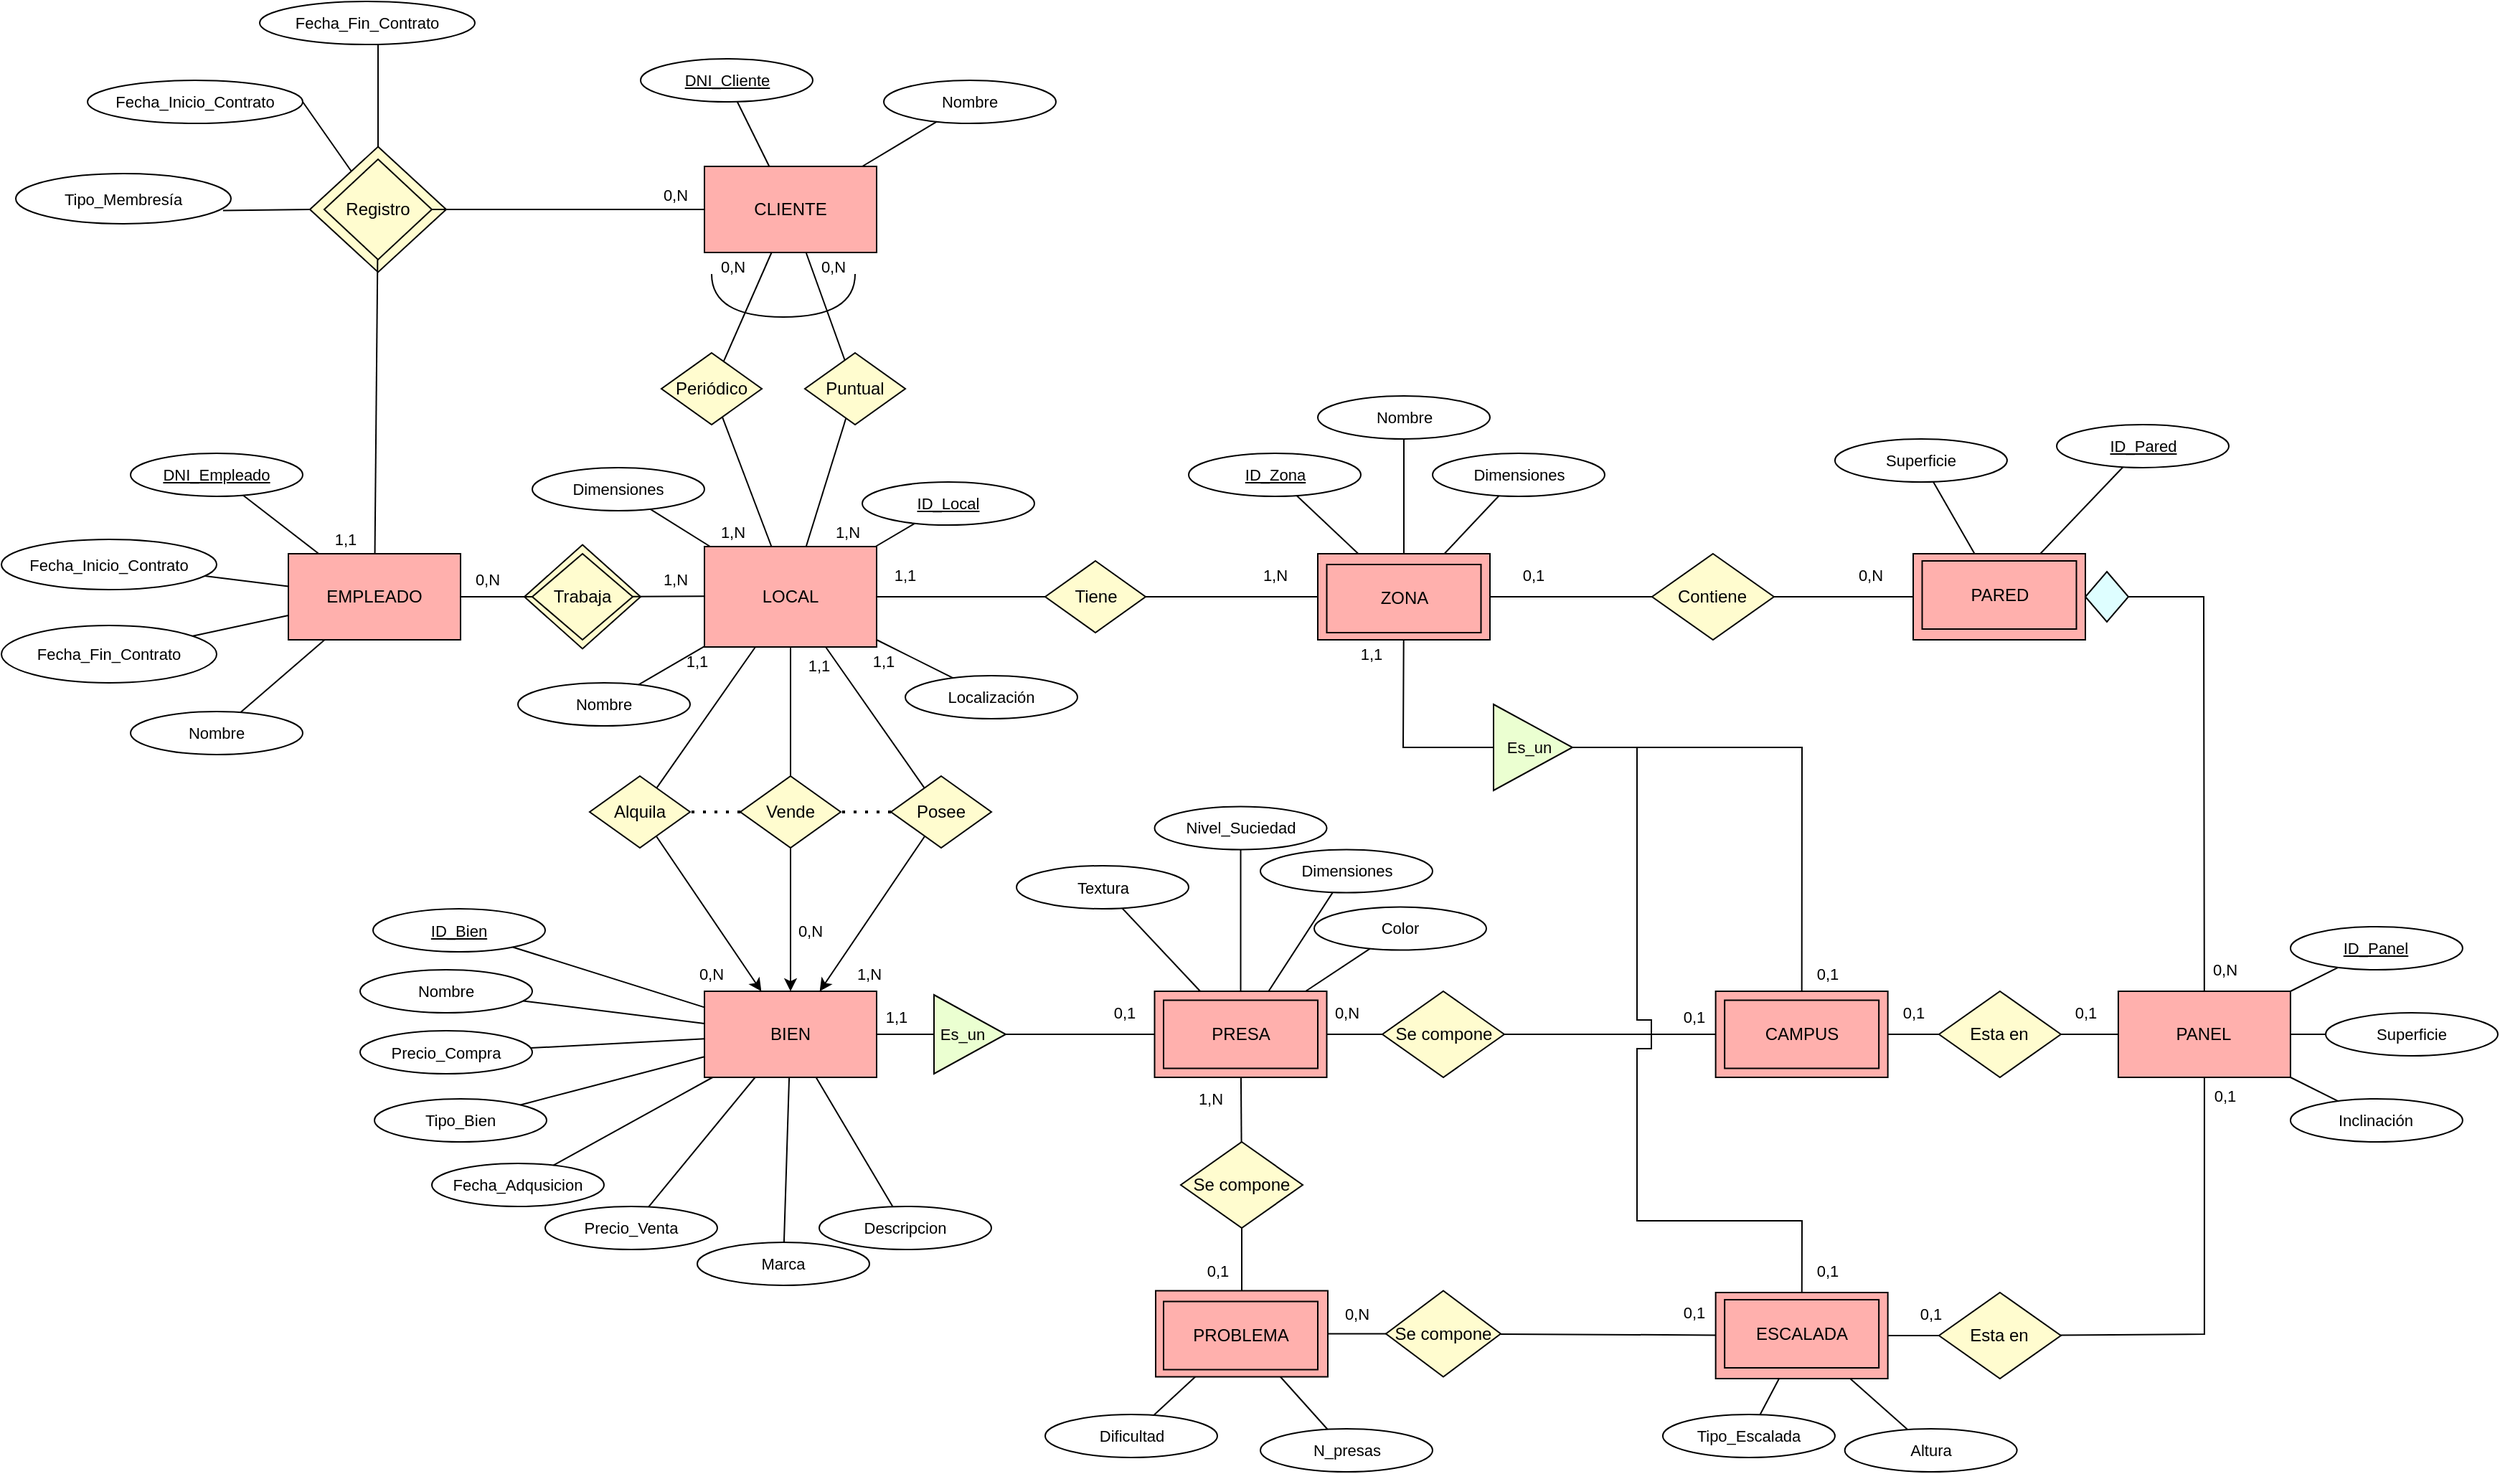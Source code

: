 <mxfile version="16.5.3" type="google"><diagram id="7tKPvXlI5P7lJhc0_e9g" name="Page-1"><mxGraphModel dx="1955" dy="896" grid="1" gridSize="10" guides="1" tooltips="1" connect="1" arrows="1" fold="1" page="1" pageScale="1" pageWidth="827" pageHeight="1169" math="0" shadow="0"><root><mxCell id="0"/><mxCell id="1" parent="0"/><mxCell id="C8K3R46gn1_Y30licmA6-3" value="" style="rhombus;whiteSpace=wrap;html=1;fillColor=#FFFCCF;" vertex="1" parent="1"><mxGeometry x="384.5" y="448.75" width="81" height="72.5" as="geometry"/></mxCell><mxCell id="C8K3R46gn1_Y30licmA6-2" value="" style="rhombus;whiteSpace=wrap;html=1;fillColor=#FFFCCF;" vertex="1" parent="1"><mxGeometry x="235" y="171.25" width="95" height="87.5" as="geometry"/></mxCell><mxCell id="uUoW0T-90zmNcLxkMqBo-198" value="" style="endArrow=none;html=1;rounded=0;fontSize=11;" parent="1" source="uUoW0T-90zmNcLxkMqBo-195" target="uUoW0T-90zmNcLxkMqBo-42" edge="1"><mxGeometry width="50" height="50" relative="1" as="geometry"><mxPoint x="-156.25" y="760.562" as="sourcePoint"/><mxPoint x="-22.603" y="715" as="targetPoint"/></mxGeometry></mxCell><mxCell id="uUoW0T-90zmNcLxkMqBo-1" value="LOCAL" style="rounded=0;whiteSpace=wrap;html=1;fillColor=#FFB0AD;" parent="1" vertex="1"><mxGeometry x="510" y="450" width="120" height="70" as="geometry"/></mxCell><mxCell id="uUoW0T-90zmNcLxkMqBo-2" value="EMPLEADO" style="rounded=0;whiteSpace=wrap;html=1;fillColor=#FFB0AD;" parent="1" vertex="1"><mxGeometry x="220" y="455" width="120" height="60" as="geometry"/></mxCell><mxCell id="uUoW0T-90zmNcLxkMqBo-4" value="" style="rounded=0;whiteSpace=wrap;html=1;fillColor=#FFB0AD;" parent="1" vertex="1"><mxGeometry x="937.5" y="455" width="120" height="60" as="geometry"/></mxCell><mxCell id="uUoW0T-90zmNcLxkMqBo-9" value="Tiene" style="rhombus;whiteSpace=wrap;html=1;fillColor=#FFFCCF;" parent="1" vertex="1"><mxGeometry x="747.5" y="460" width="70" height="50" as="geometry"/></mxCell><mxCell id="uUoW0T-90zmNcLxkMqBo-10" value="" style="endArrow=none;html=1;rounded=0;entryX=0;entryY=0.5;entryDx=0;entryDy=0;exitX=1;exitY=0.5;exitDx=0;exitDy=0;" parent="1" source="uUoW0T-90zmNcLxkMqBo-9" target="uUoW0T-90zmNcLxkMqBo-4" edge="1"><mxGeometry width="50" height="50" relative="1" as="geometry"><mxPoint x="660" y="610" as="sourcePoint"/><mxPoint x="710" y="560" as="targetPoint"/></mxGeometry></mxCell><mxCell id="uUoW0T-90zmNcLxkMqBo-11" value="" style="endArrow=none;html=1;rounded=0;entryX=0;entryY=0.5;entryDx=0;entryDy=0;exitX=1;exitY=0.5;exitDx=0;exitDy=0;" parent="1" source="uUoW0T-90zmNcLxkMqBo-1" target="uUoW0T-90zmNcLxkMqBo-9" edge="1"><mxGeometry width="50" height="50" relative="1" as="geometry"><mxPoint x="724" y="495" as="sourcePoint"/><mxPoint x="750" y="495" as="targetPoint"/></mxGeometry></mxCell><mxCell id="uUoW0T-90zmNcLxkMqBo-16" value="Trabaja" style="rhombus;whiteSpace=wrap;html=1;fillColor=#FFFCCF;" parent="1" vertex="1"><mxGeometry x="390" y="455" width="70" height="60" as="geometry"/></mxCell><mxCell id="uUoW0T-90zmNcLxkMqBo-17" value="" style="endArrow=none;html=1;rounded=0;exitX=1;exitY=0.5;exitDx=0;exitDy=0;" parent="1" source="uUoW0T-90zmNcLxkMqBo-2" target="uUoW0T-90zmNcLxkMqBo-16" edge="1"><mxGeometry width="50" height="50" relative="1" as="geometry"><mxPoint x="600" y="495" as="sourcePoint"/><mxPoint x="370" y="485" as="targetPoint"/></mxGeometry></mxCell><mxCell id="uUoW0T-90zmNcLxkMqBo-18" value="" style="endArrow=none;html=1;rounded=0;" parent="1" source="uUoW0T-90zmNcLxkMqBo-16" edge="1"><mxGeometry width="50" height="50" relative="1" as="geometry"><mxPoint x="480" y="484.66" as="sourcePoint"/><mxPoint x="510" y="484.66" as="targetPoint"/></mxGeometry></mxCell><mxCell id="uUoW0T-90zmNcLxkMqBo-26" value="CAMPUS" style="rounded=0;whiteSpace=wrap;html=1;fillColor=#FFB0AD;" parent="1" vertex="1"><mxGeometry x="1214.81" y="760" width="120.01" height="60" as="geometry"/></mxCell><mxCell id="uUoW0T-90zmNcLxkMqBo-27" value="" style="rounded=0;whiteSpace=wrap;html=1;fillColor=#FFB0AD;" parent="1" vertex="1"><mxGeometry x="1214.82" y="970" width="120" height="60" as="geometry"/></mxCell><mxCell id="uUoW0T-90zmNcLxkMqBo-31" value="" style="endArrow=none;html=1;rounded=0;exitX=1;exitY=0.5;exitDx=0;exitDy=0;" parent="1" source="uUoW0T-90zmNcLxkMqBo-4" target="qoqqxBc_OwxKTo_hFJYQ-144" edge="1"><mxGeometry width="50" height="50" relative="1" as="geometry"><mxPoint x="880" y="600" as="sourcePoint"/><mxPoint x="890" y="485" as="targetPoint"/></mxGeometry></mxCell><mxCell id="uUoW0T-90zmNcLxkMqBo-41" value="" style="rounded=0;whiteSpace=wrap;html=1;fillColor=#FFB0AD;" parent="1" vertex="1"><mxGeometry x="824.5" y="968.75" width="120" height="60" as="geometry"/></mxCell><mxCell id="uUoW0T-90zmNcLxkMqBo-42" value="" style="rounded=0;whiteSpace=wrap;html=1;fillColor=#FFB0AD;" parent="1" vertex="1"><mxGeometry x="823.75" y="760" width="120" height="60" as="geometry"/></mxCell><mxCell id="uUoW0T-90zmNcLxkMqBo-43" value="" style="rounded=0;whiteSpace=wrap;html=1;fillColor=#FFB0AD;" parent="1" vertex="1"><mxGeometry x="1352.5" y="455" width="120" height="60" as="geometry"/></mxCell><mxCell id="uUoW0T-90zmNcLxkMqBo-50" value="" style="endArrow=none;html=1;rounded=0;exitX=1;exitY=0.5;exitDx=0;exitDy=0;" parent="1" source="uUoW0T-90zmNcLxkMqBo-27" target="R4gswXEs0XO89GnO1peW-8" edge="1"><mxGeometry width="50" height="50" relative="1" as="geometry"><mxPoint x="1482.96" y="995" as="sourcePoint"/><mxPoint x="1555.46" y="790" as="targetPoint"/></mxGeometry></mxCell><mxCell id="uUoW0T-90zmNcLxkMqBo-54" value="Se compone" style="rhombus;whiteSpace=wrap;html=1;fillColor=#FFFCCF;" parent="1" vertex="1"><mxGeometry x="985" y="968.75" width="80" height="60" as="geometry"/></mxCell><mxCell id="uUoW0T-90zmNcLxkMqBo-56" value="" style="endArrow=none;html=1;rounded=0;" parent="1" source="uUoW0T-90zmNcLxkMqBo-41" target="uUoW0T-90zmNcLxkMqBo-54" edge="1"><mxGeometry width="50" height="50" relative="1" as="geometry"><mxPoint x="693.75" y="1383.75" as="sourcePoint"/><mxPoint x="743.75" y="1333.75" as="targetPoint"/></mxGeometry></mxCell><mxCell id="uUoW0T-90zmNcLxkMqBo-58" value="" style="rhombus;whiteSpace=wrap;html=1;fillColor=#DEFEFF;" parent="1" vertex="1"><mxGeometry x="1472.5" y="467.5" width="30" height="35" as="geometry"/></mxCell><mxCell id="uUoW0T-90zmNcLxkMqBo-59" value="" style="endArrow=none;html=1;rounded=0;" parent="1" source="uUoW0T-90zmNcLxkMqBo-58" target="uUoW0T-90zmNcLxkMqBo-60" edge="1"><mxGeometry width="50" height="50" relative="1" as="geometry"><mxPoint x="1170" y="465" as="sourcePoint"/><mxPoint x="1270" y="490" as="targetPoint"/><Array as="points"><mxPoint x="1555" y="485"/></Array></mxGeometry></mxCell><mxCell id="uUoW0T-90zmNcLxkMqBo-60" value="PANEL" style="rounded=0;whiteSpace=wrap;html=1;fillColor=#FFB0AD;" parent="1" vertex="1"><mxGeometry x="1495.46" y="760" width="120" height="60" as="geometry"/></mxCell><mxCell id="uUoW0T-90zmNcLxkMqBo-61" value="BIEN" style="rounded=0;whiteSpace=wrap;html=1;fillColor=#FFB0AD;" parent="1" vertex="1"><mxGeometry x="510" y="760" width="120" height="60" as="geometry"/></mxCell><mxCell id="uUoW0T-90zmNcLxkMqBo-63" value="Alquila" style="rhombus;whiteSpace=wrap;html=1;fillColor=#FFFCCF;" parent="1" vertex="1"><mxGeometry x="430" y="610" width="70" height="50" as="geometry"/></mxCell><mxCell id="uUoW0T-90zmNcLxkMqBo-64" value="Vende" style="rhombus;whiteSpace=wrap;html=1;fillColor=#FFFCCF;" parent="1" vertex="1"><mxGeometry x="535" y="610" width="70" height="50" as="geometry"/></mxCell><mxCell id="uUoW0T-90zmNcLxkMqBo-65" value="Posee" style="rhombus;whiteSpace=wrap;html=1;fillColor=#FFFCCF;" parent="1" vertex="1"><mxGeometry x="640" y="610" width="70" height="50" as="geometry"/></mxCell><mxCell id="uUoW0T-90zmNcLxkMqBo-69" value="" style="endArrow=none;dashed=1;html=1;dashPattern=1 3;strokeWidth=2;rounded=0;" parent="1" source="uUoW0T-90zmNcLxkMqBo-64" target="uUoW0T-90zmNcLxkMqBo-63" edge="1"><mxGeometry width="50" height="50" relative="1" as="geometry"><mxPoint x="400" y="730" as="sourcePoint"/><mxPoint x="450" y="680" as="targetPoint"/></mxGeometry></mxCell><mxCell id="uUoW0T-90zmNcLxkMqBo-70" value="" style="endArrow=none;dashed=1;html=1;dashPattern=1 3;strokeWidth=2;rounded=0;" parent="1" source="uUoW0T-90zmNcLxkMqBo-65" target="uUoW0T-90zmNcLxkMqBo-64" edge="1"><mxGeometry width="50" height="50" relative="1" as="geometry"><mxPoint x="545" y="645" as="sourcePoint"/><mxPoint x="530" y="645" as="targetPoint"/></mxGeometry></mxCell><mxCell id="uUoW0T-90zmNcLxkMqBo-71" value="" style="endArrow=none;html=1;rounded=0;" parent="1" source="uUoW0T-90zmNcLxkMqBo-63" target="uUoW0T-90zmNcLxkMqBo-1" edge="1"><mxGeometry width="50" height="50" relative="1" as="geometry"><mxPoint x="320" y="700" as="sourcePoint"/><mxPoint x="370" y="650" as="targetPoint"/></mxGeometry></mxCell><mxCell id="uUoW0T-90zmNcLxkMqBo-72" value="" style="endArrow=none;html=1;rounded=0;" parent="1" source="uUoW0T-90zmNcLxkMqBo-64" target="uUoW0T-90zmNcLxkMqBo-1" edge="1"><mxGeometry width="50" height="50" relative="1" as="geometry"><mxPoint x="487.805" y="609.146" as="sourcePoint"/><mxPoint x="551.731" y="530" as="targetPoint"/></mxGeometry></mxCell><mxCell id="uUoW0T-90zmNcLxkMqBo-78" value="" style="endArrow=classic;html=1;rounded=0;" parent="1" source="uUoW0T-90zmNcLxkMqBo-63" target="uUoW0T-90zmNcLxkMqBo-61" edge="1"><mxGeometry width="50" height="50" relative="1" as="geometry"><mxPoint x="390" y="770" as="sourcePoint"/><mxPoint x="440" y="720" as="targetPoint"/></mxGeometry></mxCell><mxCell id="uUoW0T-90zmNcLxkMqBo-80" value="" style="endArrow=classic;html=1;rounded=0;" parent="1" source="uUoW0T-90zmNcLxkMqBo-64" target="uUoW0T-90zmNcLxkMqBo-61" edge="1"><mxGeometry width="50" height="50" relative="1" as="geometry"><mxPoint x="490" y="659.286" as="sourcePoint"/><mxPoint x="548.5" y="715" as="targetPoint"/></mxGeometry></mxCell><mxCell id="uUoW0T-90zmNcLxkMqBo-81" value="" style="endArrow=classic;html=1;rounded=0;" parent="1" source="uUoW0T-90zmNcLxkMqBo-65" target="uUoW0T-90zmNcLxkMqBo-61" edge="1"><mxGeometry width="50" height="50" relative="1" as="geometry"><mxPoint x="580" y="670" as="sourcePoint"/><mxPoint x="580" y="715" as="targetPoint"/></mxGeometry></mxCell><mxCell id="uUoW0T-90zmNcLxkMqBo-83" value="" style="endArrow=none;html=1;rounded=0;" parent="1" source="uUoW0T-90zmNcLxkMqBo-65" target="uUoW0T-90zmNcLxkMqBo-1" edge="1"><mxGeometry width="50" height="50" relative="1" as="geometry"><mxPoint x="487.805" y="609.146" as="sourcePoint"/><mxPoint x="551.731" y="530" as="targetPoint"/></mxGeometry></mxCell><mxCell id="uUoW0T-90zmNcLxkMqBo-84" value="" style="triangle;whiteSpace=wrap;html=1;fillColor=#EBFFD1;" parent="1" vertex="1"><mxGeometry x="670" y="762.5" width="50" height="55" as="geometry"/></mxCell><mxCell id="uUoW0T-90zmNcLxkMqBo-86" value="" style="endArrow=none;html=1;rounded=0;" parent="1" source="uUoW0T-90zmNcLxkMqBo-84" target="uUoW0T-90zmNcLxkMqBo-61" edge="1"><mxGeometry width="50" height="50" relative="1" as="geometry"><mxPoint x="760" y="850" as="sourcePoint"/><mxPoint x="720" y="920" as="targetPoint"/></mxGeometry></mxCell><mxCell id="uUoW0T-90zmNcLxkMqBo-93" value="CLIENTE" style="rounded=0;whiteSpace=wrap;html=1;fillColor=#FFB0AD;" parent="1" vertex="1"><mxGeometry x="510" y="185" width="120" height="60" as="geometry"/></mxCell><mxCell id="uUoW0T-90zmNcLxkMqBo-97" value="&lt;font style=&quot;font-size: 11px&quot;&gt;Es_un&lt;/font&gt;" style="text;html=1;strokeColor=none;fillColor=none;align=center;verticalAlign=middle;whiteSpace=wrap;rounded=0;fontSize=8;" parent="1" vertex="1"><mxGeometry x="660" y="775" width="60" height="30" as="geometry"/></mxCell><mxCell id="uUoW0T-90zmNcLxkMqBo-102" value="Registro" style="rhombus;whiteSpace=wrap;html=1;fillColor=#FFFCCF;" parent="1" vertex="1"><mxGeometry x="245" y="180" width="75" height="70" as="geometry"/></mxCell><mxCell id="uUoW0T-90zmNcLxkMqBo-103" value="" style="endArrow=none;html=1;rounded=0;fontSize=11;" parent="1" source="uUoW0T-90zmNcLxkMqBo-2" target="uUoW0T-90zmNcLxkMqBo-102" edge="1"><mxGeometry width="50" height="50" relative="1" as="geometry"><mxPoint x="360" y="425" as="sourcePoint"/><mxPoint x="410" y="375" as="targetPoint"/></mxGeometry></mxCell><mxCell id="uUoW0T-90zmNcLxkMqBo-104" value="" style="endArrow=none;html=1;rounded=0;fontSize=11;" parent="1" source="uUoW0T-90zmNcLxkMqBo-102" target="uUoW0T-90zmNcLxkMqBo-93" edge="1"><mxGeometry width="50" height="50" relative="1" as="geometry"><mxPoint x="330" y="365" as="sourcePoint"/><mxPoint x="330" y="250" as="targetPoint"/></mxGeometry></mxCell><mxCell id="uUoW0T-90zmNcLxkMqBo-108" value="Periódico" style="rhombus;whiteSpace=wrap;html=1;fillColor=#FFFCCF;" parent="1" vertex="1"><mxGeometry x="480" y="315" width="70" height="50" as="geometry"/></mxCell><mxCell id="uUoW0T-90zmNcLxkMqBo-109" value="Puntual" style="rhombus;whiteSpace=wrap;html=1;fillColor=#FFFCCF;" parent="1" vertex="1"><mxGeometry x="580" y="315" width="70" height="50" as="geometry"/></mxCell><mxCell id="uUoW0T-90zmNcLxkMqBo-110" value="" style="endArrow=none;html=1;rounded=0;fontSize=11;" parent="1" source="uUoW0T-90zmNcLxkMqBo-108" target="uUoW0T-90zmNcLxkMqBo-93" edge="1"><mxGeometry width="50" height="50" relative="1" as="geometry"><mxPoint x="370" y="355" as="sourcePoint"/><mxPoint x="420" y="305" as="targetPoint"/></mxGeometry></mxCell><mxCell id="uUoW0T-90zmNcLxkMqBo-111" value="" style="endArrow=none;html=1;rounded=0;fontSize=11;" parent="1" source="uUoW0T-90zmNcLxkMqBo-109" target="uUoW0T-90zmNcLxkMqBo-93" edge="1"><mxGeometry width="50" height="50" relative="1" as="geometry"><mxPoint x="534.53" y="311.807" as="sourcePoint"/><mxPoint x="564.286" y="255" as="targetPoint"/></mxGeometry></mxCell><mxCell id="uUoW0T-90zmNcLxkMqBo-112" value="" style="shape=requiredInterface;html=1;verticalLabelPosition=bottom;sketch=0;rotation=90;" parent="1" vertex="1"><mxGeometry x="550" y="225" width="30" height="100" as="geometry"/></mxCell><mxCell id="uUoW0T-90zmNcLxkMqBo-113" value="" style="endArrow=none;html=1;rounded=0;fontSize=11;" parent="1" source="uUoW0T-90zmNcLxkMqBo-1" target="uUoW0T-90zmNcLxkMqBo-108" edge="1"><mxGeometry width="50" height="50" relative="1" as="geometry"><mxPoint x="720" y="345" as="sourcePoint"/><mxPoint x="770" y="295" as="targetPoint"/></mxGeometry></mxCell><mxCell id="uUoW0T-90zmNcLxkMqBo-114" value="" style="endArrow=none;html=1;rounded=0;fontSize=11;" parent="1" source="uUoW0T-90zmNcLxkMqBo-1" target="uUoW0T-90zmNcLxkMqBo-109" edge="1"><mxGeometry width="50" height="50" relative="1" as="geometry"><mxPoint x="566.724" y="460" as="sourcePoint"/><mxPoint x="532.461" y="369.671" as="targetPoint"/></mxGeometry></mxCell><mxCell id="uUoW0T-90zmNcLxkMqBo-117" value="1,1" style="text;html=1;strokeColor=none;fillColor=none;align=center;verticalAlign=middle;whiteSpace=wrap;rounded=0;fontSize=11;" parent="1" vertex="1"><mxGeometry x="620" y="455" width="60" height="30" as="geometry"/></mxCell><mxCell id="uUoW0T-90zmNcLxkMqBo-118" value="1,N" style="text;html=1;strokeColor=none;fillColor=none;align=center;verticalAlign=middle;whiteSpace=wrap;rounded=0;fontSize=11;" parent="1" vertex="1"><mxGeometry x="877.5" y="455" width="60" height="30" as="geometry"/></mxCell><mxCell id="uUoW0T-90zmNcLxkMqBo-119" value="1,N" style="text;html=1;strokeColor=none;fillColor=none;align=center;verticalAlign=middle;whiteSpace=wrap;rounded=0;fontSize=11;" parent="1" vertex="1"><mxGeometry x="460" y="457.5" width="60" height="30" as="geometry"/></mxCell><mxCell id="uUoW0T-90zmNcLxkMqBo-120" value="0,N" style="text;html=1;strokeColor=none;fillColor=none;align=center;verticalAlign=middle;whiteSpace=wrap;rounded=0;fontSize=11;" parent="1" vertex="1"><mxGeometry x="329" y="457.5" width="60" height="30" as="geometry"/></mxCell><mxCell id="uUoW0T-90zmNcLxkMqBo-121" value="1,1" style="text;html=1;strokeColor=none;fillColor=none;align=center;verticalAlign=middle;whiteSpace=wrap;rounded=0;fontSize=11;" parent="1" vertex="1"><mxGeometry x="230" y="430" width="60" height="30" as="geometry"/></mxCell><mxCell id="uUoW0T-90zmNcLxkMqBo-122" value="0,N" style="text;html=1;strokeColor=none;fillColor=none;align=center;verticalAlign=middle;whiteSpace=wrap;rounded=0;fontSize=11;" parent="1" vertex="1"><mxGeometry x="460" y="190" width="60" height="30" as="geometry"/></mxCell><mxCell id="uUoW0T-90zmNcLxkMqBo-123" value="1,N" style="text;html=1;strokeColor=none;fillColor=none;align=center;verticalAlign=middle;whiteSpace=wrap;rounded=0;fontSize=11;" parent="1" vertex="1"><mxGeometry x="500" y="425" width="60" height="30" as="geometry"/></mxCell><mxCell id="uUoW0T-90zmNcLxkMqBo-124" value="1,N" style="text;html=1;strokeColor=none;fillColor=none;align=center;verticalAlign=middle;whiteSpace=wrap;rounded=0;fontSize=11;" parent="1" vertex="1"><mxGeometry x="580" y="425" width="60" height="30" as="geometry"/></mxCell><mxCell id="uUoW0T-90zmNcLxkMqBo-125" value="0,N" style="text;html=1;strokeColor=none;fillColor=none;align=center;verticalAlign=middle;whiteSpace=wrap;rounded=0;fontSize=11;" parent="1" vertex="1"><mxGeometry x="500" y="240" width="60" height="30" as="geometry"/></mxCell><mxCell id="uUoW0T-90zmNcLxkMqBo-126" value="0,N" style="text;html=1;strokeColor=none;fillColor=none;align=center;verticalAlign=middle;whiteSpace=wrap;rounded=0;fontSize=11;" parent="1" vertex="1"><mxGeometry x="570" y="240" width="60" height="30" as="geometry"/></mxCell><mxCell id="uUoW0T-90zmNcLxkMqBo-127" value="0,N" style="text;html=1;strokeColor=none;fillColor=none;align=center;verticalAlign=middle;whiteSpace=wrap;rounded=0;fontSize=11;" parent="1" vertex="1"><mxGeometry x="485" y="732.5" width="60" height="30" as="geometry"/></mxCell><mxCell id="uUoW0T-90zmNcLxkMqBo-128" value="0,N" style="text;html=1;strokeColor=none;fillColor=none;align=center;verticalAlign=middle;whiteSpace=wrap;rounded=0;fontSize=11;" parent="1" vertex="1"><mxGeometry x="554" y="702.5" width="60" height="30" as="geometry"/></mxCell><mxCell id="uUoW0T-90zmNcLxkMqBo-129" value="1,N" style="text;html=1;strokeColor=none;fillColor=none;align=center;verticalAlign=middle;whiteSpace=wrap;rounded=0;fontSize=11;" parent="1" vertex="1"><mxGeometry x="595" y="732.5" width="60" height="30" as="geometry"/></mxCell><mxCell id="uUoW0T-90zmNcLxkMqBo-133" value="1,1" style="text;html=1;strokeColor=none;fillColor=none;align=center;verticalAlign=middle;whiteSpace=wrap;rounded=0;fontSize=11;" parent="1" vertex="1"><mxGeometry x="605" y="515" width="60" height="30" as="geometry"/></mxCell><mxCell id="uUoW0T-90zmNcLxkMqBo-134" value="1,1" style="text;html=1;strokeColor=none;fillColor=none;align=center;verticalAlign=middle;whiteSpace=wrap;rounded=0;fontSize=11;" parent="1" vertex="1"><mxGeometry x="560" y="517.5" width="60" height="30" as="geometry"/></mxCell><mxCell id="uUoW0T-90zmNcLxkMqBo-135" value="1,1" style="text;html=1;strokeColor=none;fillColor=none;align=center;verticalAlign=middle;whiteSpace=wrap;rounded=0;fontSize=11;" parent="1" vertex="1"><mxGeometry x="475" y="515" width="60" height="30" as="geometry"/></mxCell><mxCell id="uUoW0T-90zmNcLxkMqBo-138" value="0,N" style="text;html=1;strokeColor=none;fillColor=none;align=center;verticalAlign=middle;whiteSpace=wrap;rounded=0;fontSize=11;" parent="1" vertex="1"><mxGeometry x="927.5" y="760" width="60" height="30" as="geometry"/></mxCell><mxCell id="uUoW0T-90zmNcLxkMqBo-140" value="1,1" style="text;html=1;strokeColor=none;fillColor=none;align=center;verticalAlign=middle;whiteSpace=wrap;rounded=0;fontSize=11;" parent="1" vertex="1"><mxGeometry x="614" y="762.5" width="60" height="30" as="geometry"/></mxCell><mxCell id="uUoW0T-90zmNcLxkMqBo-143" value="0,1" style="text;html=1;strokeColor=none;fillColor=none;align=center;verticalAlign=middle;whiteSpace=wrap;rounded=0;fontSize=11;" parent="1" vertex="1"><mxGeometry x="1170.46" y="968.75" width="60" height="30" as="geometry"/></mxCell><mxCell id="uUoW0T-90zmNcLxkMqBo-144" value="0,1" style="text;html=1;strokeColor=none;fillColor=none;align=center;verticalAlign=middle;whiteSpace=wrap;rounded=0;fontSize=11;" parent="1" vertex="1"><mxGeometry x="1170.46" y="762.5" width="60" height="30" as="geometry"/></mxCell><mxCell id="uUoW0T-90zmNcLxkMqBo-147" value="0,1" style="text;html=1;strokeColor=none;fillColor=none;align=center;verticalAlign=middle;whiteSpace=wrap;rounded=0;fontSize=11;" parent="1" vertex="1"><mxGeometry x="1382.96" y="790" width="60" height="30" as="geometry"/></mxCell><mxCell id="uUoW0T-90zmNcLxkMqBo-151" value="&lt;u&gt;DNI_Cliente&lt;/u&gt;" style="ellipse;whiteSpace=wrap;html=1;fontSize=11;" parent="1" vertex="1"><mxGeometry x="465.5" y="110" width="120" height="30" as="geometry"/></mxCell><mxCell id="uUoW0T-90zmNcLxkMqBo-152" value="Nombre" style="ellipse;whiteSpace=wrap;html=1;fontSize=11;" parent="1" vertex="1"><mxGeometry x="635" y="125" width="120" height="30" as="geometry"/></mxCell><mxCell id="uUoW0T-90zmNcLxkMqBo-153" value="Fecha_Inicio_Contrato" style="ellipse;whiteSpace=wrap;html=1;fontSize=11;" parent="1" vertex="1"><mxGeometry x="80" y="125" width="150" height="30" as="geometry"/></mxCell><mxCell id="uUoW0T-90zmNcLxkMqBo-154" value="Fecha_Fin_Contrato" style="ellipse;whiteSpace=wrap;html=1;fontSize=11;" parent="1" vertex="1"><mxGeometry x="200" y="70" width="150" height="30" as="geometry"/></mxCell><mxCell id="uUoW0T-90zmNcLxkMqBo-156" value="Tipo_Membresía" style="ellipse;whiteSpace=wrap;html=1;fontSize=11;" parent="1" vertex="1"><mxGeometry x="30" y="190" width="150" height="35" as="geometry"/></mxCell><mxCell id="uUoW0T-90zmNcLxkMqBo-162" value="" style="endArrow=none;html=1;rounded=0;fontSize=11;" parent="1" source="uUoW0T-90zmNcLxkMqBo-93" target="uUoW0T-90zmNcLxkMqBo-151" edge="1"><mxGeometry width="50" height="50" relative="1" as="geometry"><mxPoint x="640" y="205" as="sourcePoint"/><mxPoint x="690" y="155" as="targetPoint"/></mxGeometry></mxCell><mxCell id="uUoW0T-90zmNcLxkMqBo-164" value="" style="endArrow=none;html=1;rounded=0;fontSize=11;" parent="1" source="uUoW0T-90zmNcLxkMqBo-93" target="uUoW0T-90zmNcLxkMqBo-152" edge="1"><mxGeometry width="50" height="50" relative="1" as="geometry"><mxPoint x="210" y="420.562" as="sourcePoint"/><mxPoint x="343.647" y="375" as="targetPoint"/></mxGeometry></mxCell><mxCell id="uUoW0T-90zmNcLxkMqBo-169" value="&lt;u&gt;DNI_Empleado&lt;/u&gt;" style="ellipse;whiteSpace=wrap;html=1;fontSize=11;" parent="1" vertex="1"><mxGeometry x="110" y="385" width="120" height="30" as="geometry"/></mxCell><mxCell id="uUoW0T-90zmNcLxkMqBo-170" value="" style="endArrow=none;html=1;rounded=0;fontSize=11;" parent="1" source="uUoW0T-90zmNcLxkMqBo-169" target="uUoW0T-90zmNcLxkMqBo-2" edge="1"><mxGeometry width="50" height="50" relative="1" as="geometry"><mxPoint x="290" y="715" as="sourcePoint"/><mxPoint x="340" y="665" as="targetPoint"/></mxGeometry></mxCell><mxCell id="uUoW0T-90zmNcLxkMqBo-172" value="Fecha_Inicio_Contrato" style="ellipse;whiteSpace=wrap;html=1;fontSize=11;" parent="1" vertex="1"><mxGeometry x="20" y="445" width="150" height="35" as="geometry"/></mxCell><mxCell id="uUoW0T-90zmNcLxkMqBo-173" value="Fecha_Fin_Contrato" style="ellipse;whiteSpace=wrap;html=1;fontSize=11;" parent="1" vertex="1"><mxGeometry x="20" y="505" width="150" height="40" as="geometry"/></mxCell><mxCell id="uUoW0T-90zmNcLxkMqBo-176" value="" style="endArrow=none;html=1;rounded=0;fontSize=11;" parent="1" source="uUoW0T-90zmNcLxkMqBo-172" target="uUoW0T-90zmNcLxkMqBo-2" edge="1"><mxGeometry width="50" height="50" relative="1" as="geometry"><mxPoint x="330" y="615" as="sourcePoint"/><mxPoint x="380" y="565" as="targetPoint"/></mxGeometry></mxCell><mxCell id="uUoW0T-90zmNcLxkMqBo-179" value="" style="endArrow=none;html=1;rounded=0;fontSize=11;" parent="1" source="uUoW0T-90zmNcLxkMqBo-173" target="uUoW0T-90zmNcLxkMqBo-2" edge="1"><mxGeometry width="50" height="50" relative="1" as="geometry"><mxPoint x="80" y="425" as="sourcePoint"/><mxPoint x="130" y="375" as="targetPoint"/></mxGeometry></mxCell><mxCell id="uUoW0T-90zmNcLxkMqBo-181" value="Dimensiones" style="ellipse;whiteSpace=wrap;html=1;fontSize=11;" parent="1" vertex="1"><mxGeometry x="1017.5" y="385" width="120" height="30" as="geometry"/></mxCell><mxCell id="uUoW0T-90zmNcLxkMqBo-182" value="" style="endArrow=none;html=1;rounded=0;fontSize=11;" parent="1" source="uUoW0T-90zmNcLxkMqBo-4" target="uUoW0T-90zmNcLxkMqBo-181" edge="1"><mxGeometry width="50" height="50" relative="1" as="geometry"><mxPoint x="950" y="320.562" as="sourcePoint"/><mxPoint x="1083.647" y="275" as="targetPoint"/></mxGeometry></mxCell><mxCell id="uUoW0T-90zmNcLxkMqBo-183" value="&lt;u&gt;ID_Zona&lt;/u&gt;" style="ellipse;whiteSpace=wrap;html=1;fontSize=11;" parent="1" vertex="1"><mxGeometry x="847.5" y="385" width="120" height="30" as="geometry"/></mxCell><mxCell id="uUoW0T-90zmNcLxkMqBo-184" value="" style="endArrow=none;html=1;rounded=0;fontSize=11;" parent="1" source="uUoW0T-90zmNcLxkMqBo-183" target="uUoW0T-90zmNcLxkMqBo-4" edge="1"><mxGeometry width="50" height="50" relative="1" as="geometry"><mxPoint x="820" y="725" as="sourcePoint"/><mxPoint x="870" y="675" as="targetPoint"/></mxGeometry></mxCell><mxCell id="uUoW0T-90zmNcLxkMqBo-185" value="&lt;u&gt;ID_Bien&lt;/u&gt;" style="ellipse;whiteSpace=wrap;html=1;fontSize=11;" parent="1" vertex="1"><mxGeometry x="279" y="702.5" width="120" height="30" as="geometry"/></mxCell><mxCell id="uUoW0T-90zmNcLxkMqBo-186" value="" style="endArrow=none;html=1;rounded=0;fontSize=11;" parent="1" source="uUoW0T-90zmNcLxkMqBo-185" target="uUoW0T-90zmNcLxkMqBo-61" edge="1"><mxGeometry width="50" height="50" relative="1" as="geometry"><mxPoint x="310" y="965" as="sourcePoint"/><mxPoint x="360" y="915" as="targetPoint"/></mxGeometry></mxCell><mxCell id="uUoW0T-90zmNcLxkMqBo-188" value="Nombre" style="ellipse;whiteSpace=wrap;html=1;fontSize=11;" parent="1" vertex="1"><mxGeometry x="937.5" y="345" width="120" height="30" as="geometry"/></mxCell><mxCell id="uUoW0T-90zmNcLxkMqBo-189" value="" style="endArrow=none;html=1;rounded=0;fontSize=11;" parent="1" source="uUoW0T-90zmNcLxkMqBo-4" target="uUoW0T-90zmNcLxkMqBo-188" edge="1"><mxGeometry width="50" height="50" relative="1" as="geometry"><mxPoint x="60" y="280.562" as="sourcePoint"/><mxPoint x="193.647" y="235" as="targetPoint"/></mxGeometry></mxCell><mxCell id="uUoW0T-90zmNcLxkMqBo-190" value="Nombre" style="ellipse;whiteSpace=wrap;html=1;fontSize=11;" parent="1" vertex="1"><mxGeometry x="270" y="745" width="120" height="30" as="geometry"/></mxCell><mxCell id="uUoW0T-90zmNcLxkMqBo-191" value="" style="endArrow=none;html=1;rounded=0;fontSize=11;" parent="1" source="uUoW0T-90zmNcLxkMqBo-61" target="uUoW0T-90zmNcLxkMqBo-190" edge="1"><mxGeometry width="50" height="50" relative="1" as="geometry"><mxPoint x="-80" y="260.562" as="sourcePoint"/><mxPoint x="53.647" y="215" as="targetPoint"/></mxGeometry></mxCell><mxCell id="uUoW0T-90zmNcLxkMqBo-194" value="Dimensiones" style="ellipse;whiteSpace=wrap;html=1;fontSize=11;" parent="1" vertex="1"><mxGeometry x="897.5" y="661.25" width="120" height="30" as="geometry"/></mxCell><mxCell id="uUoW0T-90zmNcLxkMqBo-195" value="Color" style="ellipse;whiteSpace=wrap;html=1;fontSize=11;" parent="1" vertex="1"><mxGeometry x="935" y="701.25" width="120" height="30" as="geometry"/></mxCell><mxCell id="uUoW0T-90zmNcLxkMqBo-196" value="Textura" style="ellipse;whiteSpace=wrap;html=1;fontSize=11;" parent="1" vertex="1"><mxGeometry x="727.5" y="672.5" width="120" height="30" as="geometry"/></mxCell><mxCell id="uUoW0T-90zmNcLxkMqBo-197" value="" style="endArrow=none;html=1;rounded=0;fontSize=11;" parent="1" source="uUoW0T-90zmNcLxkMqBo-194" target="uUoW0T-90zmNcLxkMqBo-42" edge="1"><mxGeometry width="50" height="50" relative="1" as="geometry"><mxPoint x="-146.25" y="855" as="sourcePoint"/><mxPoint x="-96.25" y="805" as="targetPoint"/></mxGeometry></mxCell><mxCell id="uUoW0T-90zmNcLxkMqBo-199" value="" style="endArrow=none;html=1;rounded=0;fontSize=11;" parent="1" source="uUoW0T-90zmNcLxkMqBo-196" target="uUoW0T-90zmNcLxkMqBo-42" edge="1"><mxGeometry width="50" height="50" relative="1" as="geometry"><mxPoint x="-286.25" y="710.562" as="sourcePoint"/><mxPoint x="-152.603" y="665" as="targetPoint"/></mxGeometry></mxCell><mxCell id="uUoW0T-90zmNcLxkMqBo-200" value="Dimensiones" style="ellipse;whiteSpace=wrap;html=1;fontSize=11;" parent="1" vertex="1"><mxGeometry x="390" y="395" width="120" height="30" as="geometry"/></mxCell><mxCell id="uUoW0T-90zmNcLxkMqBo-201" value="" style="endArrow=none;html=1;rounded=0;fontSize=11;" parent="1" source="uUoW0T-90zmNcLxkMqBo-1" target="uUoW0T-90zmNcLxkMqBo-200" edge="1"><mxGeometry width="50" height="50" relative="1" as="geometry"><mxPoint x="620" y="580.562" as="sourcePoint"/><mxPoint x="753.647" y="535" as="targetPoint"/></mxGeometry></mxCell><mxCell id="uUoW0T-90zmNcLxkMqBo-202" value="Nombre" style="ellipse;whiteSpace=wrap;html=1;fontSize=11;" parent="1" vertex="1"><mxGeometry x="380" y="545" width="120" height="30" as="geometry"/></mxCell><mxCell id="uUoW0T-90zmNcLxkMqBo-203" value="" style="endArrow=none;html=1;rounded=0;fontSize=11;" parent="1" source="uUoW0T-90zmNcLxkMqBo-202" target="uUoW0T-90zmNcLxkMqBo-1" edge="1"><mxGeometry width="50" height="50" relative="1" as="geometry"><mxPoint x="240" y="650.562" as="sourcePoint"/><mxPoint x="373.647" y="605" as="targetPoint"/></mxGeometry></mxCell><mxCell id="uUoW0T-90zmNcLxkMqBo-204" value="&lt;u&gt;ID_Local&lt;/u&gt;" style="ellipse;whiteSpace=wrap;html=1;fontSize=11;" parent="1" vertex="1"><mxGeometry x="620" y="405" width="120" height="30" as="geometry"/></mxCell><mxCell id="uUoW0T-90zmNcLxkMqBo-205" value="" style="endArrow=none;html=1;rounded=0;fontSize=11;" parent="1" source="uUoW0T-90zmNcLxkMqBo-1" target="uUoW0T-90zmNcLxkMqBo-204" edge="1"><mxGeometry width="50" height="50" relative="1" as="geometry"><mxPoint x="-110" y="580.562" as="sourcePoint"/><mxPoint x="23.647" y="535" as="targetPoint"/></mxGeometry></mxCell><mxCell id="uUoW0T-90zmNcLxkMqBo-206" value="Dificultad" style="ellipse;whiteSpace=wrap;html=1;fontSize=11;" parent="1" vertex="1"><mxGeometry x="747.5" y="1055" width="120" height="30" as="geometry"/></mxCell><mxCell id="uUoW0T-90zmNcLxkMqBo-207" value="Nombre" style="ellipse;whiteSpace=wrap;html=1;fontSize=11;" parent="1" vertex="1"><mxGeometry x="110" y="565" width="120" height="30" as="geometry"/></mxCell><mxCell id="uUoW0T-90zmNcLxkMqBo-208" value="" style="endArrow=none;html=1;rounded=0;fontSize=11;" parent="1" source="uUoW0T-90zmNcLxkMqBo-207" target="uUoW0T-90zmNcLxkMqBo-2" edge="1"><mxGeometry width="50" height="50" relative="1" as="geometry"><mxPoint x="-70" y="210.562" as="sourcePoint"/><mxPoint x="63.647" y="165" as="targetPoint"/></mxGeometry></mxCell><mxCell id="uUoW0T-90zmNcLxkMqBo-209" value="" style="endArrow=none;html=1;rounded=0;fontSize=11;" parent="1" source="uUoW0T-90zmNcLxkMqBo-41" target="uUoW0T-90zmNcLxkMqBo-206" edge="1"><mxGeometry width="50" height="50" relative="1" as="geometry"><mxPoint x="-716.25" y="914.312" as="sourcePoint"/><mxPoint x="-582.603" y="868.75" as="targetPoint"/></mxGeometry></mxCell><mxCell id="uUoW0T-90zmNcLxkMqBo-210" value="" style="endArrow=none;html=1;rounded=0;fontSize=11;" parent="1" source="uUoW0T-90zmNcLxkMqBo-211" target="uUoW0T-90zmNcLxkMqBo-41" edge="1"><mxGeometry width="50" height="50" relative="1" as="geometry"><mxPoint x="33.75" y="1164.312" as="sourcePoint"/><mxPoint x="167.397" y="1118.75" as="targetPoint"/></mxGeometry></mxCell><mxCell id="uUoW0T-90zmNcLxkMqBo-211" value="N_presas" style="ellipse;whiteSpace=wrap;html=1;fontSize=11;" parent="1" vertex="1"><mxGeometry x="897.5" y="1065" width="120" height="30" as="geometry"/></mxCell><mxCell id="uUoW0T-90zmNcLxkMqBo-212" value="" style="endArrow=none;html=1;rounded=0;fontSize=11;" parent="1" source="uUoW0T-90zmNcLxkMqBo-213" target="uUoW0T-90zmNcLxkMqBo-61" edge="1"><mxGeometry width="50" height="50" relative="1" as="geometry"><mxPoint x="660" y="900.562" as="sourcePoint"/><mxPoint x="793.647" y="855" as="targetPoint"/></mxGeometry></mxCell><mxCell id="uUoW0T-90zmNcLxkMqBo-213" value="Precio_Compra" style="ellipse;whiteSpace=wrap;html=1;fontSize=11;" parent="1" vertex="1"><mxGeometry x="270" y="787.5" width="120" height="30" as="geometry"/></mxCell><mxCell id="uUoW0T-90zmNcLxkMqBo-214" value="Precio_Venta" style="ellipse;whiteSpace=wrap;html=1;fontSize=11;" parent="1" vertex="1"><mxGeometry x="399" y="910" width="120" height="30" as="geometry"/></mxCell><mxCell id="uUoW0T-90zmNcLxkMqBo-215" value="" style="endArrow=none;html=1;rounded=0;fontSize=11;" parent="1" source="uUoW0T-90zmNcLxkMqBo-61" target="uUoW0T-90zmNcLxkMqBo-214" edge="1"><mxGeometry width="50" height="50" relative="1" as="geometry"><mxPoint x="-30" y="320.562" as="sourcePoint"/><mxPoint x="103.647" y="275" as="targetPoint"/></mxGeometry></mxCell><mxCell id="uUoW0T-90zmNcLxkMqBo-216" value="Tipo_Bien" style="ellipse;whiteSpace=wrap;html=1;fontSize=11;" parent="1" vertex="1"><mxGeometry x="280" y="835" width="120" height="30" as="geometry"/></mxCell><mxCell id="uUoW0T-90zmNcLxkMqBo-217" value="" style="endArrow=none;html=1;rounded=0;fontSize=11;" parent="1" source="uUoW0T-90zmNcLxkMqBo-216" target="uUoW0T-90zmNcLxkMqBo-61" edge="1"><mxGeometry width="50" height="50" relative="1" as="geometry"><mxPoint x="380" y="765" as="sourcePoint"/><mxPoint x="430" y="715" as="targetPoint"/></mxGeometry></mxCell><mxCell id="uUoW0T-90zmNcLxkMqBo-218" value="Superficie" style="ellipse;whiteSpace=wrap;html=1;fontSize=11;" parent="1" vertex="1"><mxGeometry x="1640" y="775" width="120" height="30" as="geometry"/></mxCell><mxCell id="uUoW0T-90zmNcLxkMqBo-219" value="Inclinación" style="ellipse;whiteSpace=wrap;html=1;fontSize=11;" parent="1" vertex="1"><mxGeometry x="1615.46" y="835" width="120" height="30" as="geometry"/></mxCell><mxCell id="uUoW0T-90zmNcLxkMqBo-220" value="" style="endArrow=none;html=1;rounded=0;fontSize=11;" parent="1" source="uUoW0T-90zmNcLxkMqBo-60" target="uUoW0T-90zmNcLxkMqBo-218" edge="1"><mxGeometry width="50" height="50" relative="1" as="geometry"><mxPoint x="1085.46" y="375.562" as="sourcePoint"/><mxPoint x="1219.107" y="330" as="targetPoint"/></mxGeometry></mxCell><mxCell id="uUoW0T-90zmNcLxkMqBo-221" value="" style="endArrow=none;html=1;rounded=0;fontSize=11;" parent="1" source="uUoW0T-90zmNcLxkMqBo-60" target="uUoW0T-90zmNcLxkMqBo-219" edge="1"><mxGeometry width="50" height="50" relative="1" as="geometry"><mxPoint x="1165.46" y="415.562" as="sourcePoint"/><mxPoint x="1299.107" y="370" as="targetPoint"/></mxGeometry></mxCell><mxCell id="uUoW0T-90zmNcLxkMqBo-222" value="Superficie" style="ellipse;whiteSpace=wrap;html=1;fontSize=11;" parent="1" vertex="1"><mxGeometry x="1297.96" y="375" width="120" height="30" as="geometry"/></mxCell><mxCell id="uUoW0T-90zmNcLxkMqBo-223" value="" style="endArrow=none;html=1;rounded=0;fontSize=11;" parent="1" source="uUoW0T-90zmNcLxkMqBo-43" target="uUoW0T-90zmNcLxkMqBo-222" edge="1"><mxGeometry width="50" height="50" relative="1" as="geometry"><mxPoint x="1646.071" y="465" as="sourcePoint"/><mxPoint x="1650.834" y="424.994" as="targetPoint"/></mxGeometry></mxCell><mxCell id="uUoW0T-90zmNcLxkMqBo-224" value="&lt;u&gt;ID_Pared&lt;/u&gt;" style="ellipse;whiteSpace=wrap;html=1;fontSize=11;" parent="1" vertex="1"><mxGeometry x="1452.5" y="365" width="120" height="30" as="geometry"/></mxCell><mxCell id="uUoW0T-90zmNcLxkMqBo-225" value="" style="endArrow=none;html=1;rounded=0;fontSize=11;" parent="1" source="uUoW0T-90zmNcLxkMqBo-224" target="uUoW0T-90zmNcLxkMqBo-43" edge="1"><mxGeometry width="50" height="50" relative="1" as="geometry"><mxPoint x="1222.5" y="300.562" as="sourcePoint"/><mxPoint x="1356.147" y="255" as="targetPoint"/></mxGeometry></mxCell><mxCell id="uUoW0T-90zmNcLxkMqBo-227" value="&lt;u&gt;ID_Panel&lt;/u&gt;" style="ellipse;whiteSpace=wrap;html=1;fontSize=11;" parent="1" vertex="1"><mxGeometry x="1615.46" y="715" width="120" height="30" as="geometry"/></mxCell><mxCell id="uUoW0T-90zmNcLxkMqBo-228" value="" style="endArrow=none;html=1;rounded=0;fontSize=11;" parent="1" source="uUoW0T-90zmNcLxkMqBo-60" target="uUoW0T-90zmNcLxkMqBo-227" edge="1"><mxGeometry width="50" height="50" relative="1" as="geometry"><mxPoint x="1005.46" y="215.562" as="sourcePoint"/><mxPoint x="1139.107" y="170" as="targetPoint"/></mxGeometry></mxCell><mxCell id="qoqqxBc_OwxKTo_hFJYQ-1" value="Localización" style="ellipse;whiteSpace=wrap;html=1;fontSize=11;" parent="1" vertex="1"><mxGeometry x="650" y="540" width="120" height="30" as="geometry"/></mxCell><mxCell id="qoqqxBc_OwxKTo_hFJYQ-2" value="" style="endArrow=none;html=1;rounded=0;fontSize=11;" parent="1" source="qoqqxBc_OwxKTo_hFJYQ-1" target="uUoW0T-90zmNcLxkMqBo-1" edge="1"><mxGeometry width="50" height="50" relative="1" as="geometry"><mxPoint x="390" y="330.562" as="sourcePoint"/><mxPoint x="523.647" y="285" as="targetPoint"/></mxGeometry></mxCell><mxCell id="qoqqxBc_OwxKTo_hFJYQ-3" value="Descripcion" style="ellipse;whiteSpace=wrap;html=1;fontSize=11;" parent="1" vertex="1"><mxGeometry x="590" y="910" width="120" height="30" as="geometry"/></mxCell><mxCell id="qoqqxBc_OwxKTo_hFJYQ-4" value="" style="endArrow=none;html=1;rounded=0;fontSize=11;" parent="1" source="qoqqxBc_OwxKTo_hFJYQ-3" target="uUoW0T-90zmNcLxkMqBo-61" edge="1"><mxGeometry width="50" height="50" relative="1" as="geometry"><mxPoint x="310" y="680.562" as="sourcePoint"/><mxPoint x="443.647" y="635" as="targetPoint"/></mxGeometry></mxCell><mxCell id="qoqqxBc_OwxKTo_hFJYQ-5" value="Marca" style="ellipse;whiteSpace=wrap;html=1;fontSize=11;" parent="1" vertex="1"><mxGeometry x="505" y="935" width="120" height="30" as="geometry"/></mxCell><mxCell id="qoqqxBc_OwxKTo_hFJYQ-6" value="" style="endArrow=none;html=1;rounded=0;fontSize=11;" parent="1" source="qoqqxBc_OwxKTo_hFJYQ-5" target="uUoW0T-90zmNcLxkMqBo-61" edge="1"><mxGeometry width="50" height="50" relative="1" as="geometry"><mxPoint x="200" y="730.562" as="sourcePoint"/><mxPoint x="333.647" y="685" as="targetPoint"/></mxGeometry></mxCell><mxCell id="qoqqxBc_OwxKTo_hFJYQ-8" value="Nivel_Suciedad" style="ellipse;whiteSpace=wrap;html=1;fontSize=11;" parent="1" vertex="1"><mxGeometry x="823.75" y="631.25" width="120" height="30" as="geometry"/></mxCell><mxCell id="qoqqxBc_OwxKTo_hFJYQ-9" value="" style="endArrow=none;html=1;rounded=0;fontSize=11;" parent="1" source="qoqqxBc_OwxKTo_hFJYQ-8" target="uUoW0T-90zmNcLxkMqBo-42" edge="1"><mxGeometry width="50" height="50" relative="1" as="geometry"><mxPoint x="673.75" y="760.562" as="sourcePoint"/><mxPoint x="807.397" y="715" as="targetPoint"/></mxGeometry></mxCell><mxCell id="qoqqxBc_OwxKTo_hFJYQ-11" value="Fecha_Adqusicion" style="ellipse;whiteSpace=wrap;html=1;fontSize=11;" parent="1" vertex="1"><mxGeometry x="320" y="880" width="120" height="30" as="geometry"/></mxCell><mxCell id="qoqqxBc_OwxKTo_hFJYQ-13" value="" style="endArrow=none;html=1;rounded=0;fontSize=11;" parent="1" source="uUoW0T-90zmNcLxkMqBo-61" target="qoqqxBc_OwxKTo_hFJYQ-11" edge="1"><mxGeometry width="50" height="50" relative="1" as="geometry"><mxPoint x="430" y="1030.562" as="sourcePoint"/><mxPoint x="563.647" y="985" as="targetPoint"/></mxGeometry></mxCell><mxCell id="qoqqxBc_OwxKTo_hFJYQ-16" value="" style="endArrow=none;html=1;rounded=0;fontSize=11;exitX=1;exitY=0.5;exitDx=0;exitDy=0;" parent="1" source="uUoW0T-90zmNcLxkMqBo-26" target="qoqqxBc_OwxKTo_hFJYQ-143" edge="1"><mxGeometry width="50" height="50" relative="1" as="geometry"><mxPoint x="1512.95" y="815.562" as="sourcePoint"/><mxPoint x="1522.95" y="740" as="targetPoint"/></mxGeometry></mxCell><mxCell id="qoqqxBc_OwxKTo_hFJYQ-137" value="Tipo_Escalada" style="ellipse;whiteSpace=wrap;html=1;fontSize=11;" parent="1" vertex="1"><mxGeometry x="1177.96" y="1055" width="120" height="30" as="geometry"/></mxCell><mxCell id="qoqqxBc_OwxKTo_hFJYQ-138" value="" style="endArrow=none;html=1;rounded=0;fontSize=11;" parent="1" source="qoqqxBc_OwxKTo_hFJYQ-137" target="uUoW0T-90zmNcLxkMqBo-27" edge="1"><mxGeometry width="50" height="50" relative="1" as="geometry"><mxPoint x="1404.81" y="724.312" as="sourcePoint"/><mxPoint x="1538.457" y="678.75" as="targetPoint"/></mxGeometry></mxCell><mxCell id="qoqqxBc_OwxKTo_hFJYQ-139" value="Altura" style="ellipse;whiteSpace=wrap;html=1;fontSize=11;" parent="1" vertex="1"><mxGeometry x="1304.82" y="1065" width="120" height="30" as="geometry"/></mxCell><mxCell id="qoqqxBc_OwxKTo_hFJYQ-140" value="" style="endArrow=none;html=1;rounded=0;fontSize=11;" parent="1" source="uUoW0T-90zmNcLxkMqBo-27" target="qoqqxBc_OwxKTo_hFJYQ-139" edge="1"><mxGeometry width="50" height="50" relative="1" as="geometry"><mxPoint x="1374.82" y="814.312" as="sourcePoint"/><mxPoint x="1508.467" y="768.75" as="targetPoint"/></mxGeometry></mxCell><mxCell id="qoqqxBc_OwxKTo_hFJYQ-143" value="Esta en" style="rhombus;whiteSpace=wrap;html=1;fillColor=#FFFCCF;" parent="1" vertex="1"><mxGeometry x="1370.46" y="760" width="85" height="60" as="geometry"/></mxCell><mxCell id="qoqqxBc_OwxKTo_hFJYQ-144" value="Contiene" style="rhombus;whiteSpace=wrap;html=1;fillColor=#FFFCCF;" parent="1" vertex="1"><mxGeometry x="1170.46" y="455" width="85" height="60" as="geometry"/></mxCell><mxCell id="qoqqxBc_OwxKTo_hFJYQ-145" value="" style="endArrow=none;html=1;rounded=0;fontSize=11;entryX=0;entryY=0.5;entryDx=0;entryDy=0;exitX=1;exitY=0.5;exitDx=0;exitDy=0;" parent="1" source="qoqqxBc_OwxKTo_hFJYQ-144" target="uUoW0T-90zmNcLxkMqBo-43" edge="1"><mxGeometry width="50" height="50" relative="1" as="geometry"><mxPoint x="1012.5" y="485" as="sourcePoint"/><mxPoint x="1593.647" y="225" as="targetPoint"/></mxGeometry></mxCell><mxCell id="R4gswXEs0XO89GnO1peW-6" value="" style="endArrow=none;html=1;rounded=0;fontSize=11;exitX=1;exitY=0.5;exitDx=0;exitDy=0;" parent="1" source="qoqqxBc_OwxKTo_hFJYQ-143" target="uUoW0T-90zmNcLxkMqBo-60" edge="1"><mxGeometry width="50" height="50" relative="1" as="geometry"><mxPoint x="1507.96" y="920.562" as="sourcePoint"/><mxPoint x="1557.96" y="760" as="targetPoint"/><Array as="points"/></mxGeometry></mxCell><mxCell id="R4gswXEs0XO89GnO1peW-7" value="0,1" style="text;html=1;strokeColor=none;fillColor=none;align=center;verticalAlign=middle;whiteSpace=wrap;rounded=0;fontSize=11;" parent="1" vertex="1"><mxGeometry x="1442.96" y="760" width="60" height="30" as="geometry"/></mxCell><mxCell id="R4gswXEs0XO89GnO1peW-8" value="Esta en" style="rhombus;whiteSpace=wrap;html=1;fillColor=#FFFCCF;" parent="1" vertex="1"><mxGeometry x="1370.46" y="970" width="85" height="60" as="geometry"/></mxCell><mxCell id="R4gswXEs0XO89GnO1peW-10" value="Se compone" style="rhombus;whiteSpace=wrap;html=1;fillColor=#FFFCCF;" parent="1" vertex="1"><mxGeometry x="982.5" y="760" width="85" height="60" as="geometry"/></mxCell><mxCell id="R4gswXEs0XO89GnO1peW-11" value="" style="endArrow=none;html=1;rounded=0;fontSize=11;entryX=0;entryY=0.5;entryDx=0;entryDy=0;" parent="1" source="R4gswXEs0XO89GnO1peW-10" target="uUoW0T-90zmNcLxkMqBo-26" edge="1"><mxGeometry width="50" height="50" relative="1" as="geometry"><mxPoint x="1172.96" y="790.0" as="sourcePoint"/><mxPoint x="1380.46" y="800" as="targetPoint"/></mxGeometry></mxCell><mxCell id="R4gswXEs0XO89GnO1peW-13" value="" style="endArrow=none;html=1;rounded=0;fontSize=11;" parent="1" source="uUoW0T-90zmNcLxkMqBo-42" target="R4gswXEs0XO89GnO1peW-10" edge="1"><mxGeometry width="50" height="50" relative="1" as="geometry"><mxPoint x="1360" y="800" as="sourcePoint"/><mxPoint x="1407.5" y="800" as="targetPoint"/></mxGeometry></mxCell><mxCell id="R4gswXEs0XO89GnO1peW-15" value="" style="endArrow=none;html=1;rounded=0;fontSize=11;" parent="1" source="uUoW0T-90zmNcLxkMqBo-54" target="uUoW0T-90zmNcLxkMqBo-27" edge="1"><mxGeometry width="50" height="50" relative="1" as="geometry"><mxPoint x="1170.003" y="999.092" as="sourcePoint"/><mxPoint x="1156.607" y="833.75" as="targetPoint"/></mxGeometry></mxCell><mxCell id="R4gswXEs0XO89GnO1peW-17" value="0,N" style="text;html=1;strokeColor=none;fillColor=none;align=center;verticalAlign=middle;whiteSpace=wrap;rounded=0;fontSize=11;" parent="1" vertex="1"><mxGeometry x="1292.5" y="455" width="60" height="30" as="geometry"/></mxCell><mxCell id="R4gswXEs0XO89GnO1peW-18" value="0,1" style="text;html=1;strokeColor=none;fillColor=none;align=center;verticalAlign=middle;whiteSpace=wrap;rounded=0;fontSize=11;" parent="1" vertex="1"><mxGeometry x="1057.5" y="455" width="60" height="30" as="geometry"/></mxCell><mxCell id="R4gswXEs0XO89GnO1peW-19" value="Se compone" style="rhombus;whiteSpace=wrap;html=1;fillColor=#FFFCCF;" parent="1" vertex="1"><mxGeometry x="842" y="865" width="85" height="60" as="geometry"/></mxCell><mxCell id="R4gswXEs0XO89GnO1peW-20" value="" style="endArrow=none;html=1;rounded=0;fontSize=11;entryX=0;entryY=0.5;entryDx=0;entryDy=0;" parent="1" source="uUoW0T-90zmNcLxkMqBo-84" target="uUoW0T-90zmNcLxkMqBo-42" edge="1"><mxGeometry width="50" height="50" relative="1" as="geometry"><mxPoint x="812.5" y="760" as="sourcePoint"/><mxPoint x="806.147" y="770" as="targetPoint"/></mxGeometry></mxCell><mxCell id="R4gswXEs0XO89GnO1peW-25" value="0,1" style="text;html=1;strokeColor=none;fillColor=none;align=center;verticalAlign=middle;whiteSpace=wrap;rounded=0;fontSize=11;" parent="1" vertex="1"><mxGeometry x="772.5" y="760" width="60" height="30" as="geometry"/></mxCell><mxCell id="R4gswXEs0XO89GnO1peW-26" value="&lt;div&gt;1,N&lt;/div&gt;" style="text;html=1;strokeColor=none;fillColor=none;align=center;verticalAlign=middle;whiteSpace=wrap;rounded=0;fontSize=11;" parent="1" vertex="1"><mxGeometry x="832.5" y="820" width="60" height="30" as="geometry"/></mxCell><mxCell id="R4gswXEs0XO89GnO1peW-27" value="0,N" style="text;html=1;strokeColor=none;fillColor=none;align=center;verticalAlign=middle;whiteSpace=wrap;rounded=0;fontSize=11;" parent="1" vertex="1"><mxGeometry x="935" y="970" width="60" height="30" as="geometry"/></mxCell><mxCell id="R4gswXEs0XO89GnO1peW-31" value="0,1" style="text;html=1;strokeColor=none;fillColor=none;align=center;verticalAlign=middle;whiteSpace=wrap;rounded=0;fontSize=11;" parent="1" vertex="1"><mxGeometry x="837.5" y="940" width="60" height="30" as="geometry"/></mxCell><mxCell id="R4gswXEs0XO89GnO1peW-33" value="0,1" style="text;html=1;strokeColor=none;fillColor=none;align=center;verticalAlign=middle;whiteSpace=wrap;rounded=0;fontSize=11;" parent="1" vertex="1"><mxGeometry x="1322.96" y="760" width="60" height="30" as="geometry"/></mxCell><mxCell id="R4gswXEs0XO89GnO1peW-34" value="0,1" style="text;html=1;strokeColor=none;fillColor=none;align=center;verticalAlign=middle;whiteSpace=wrap;rounded=0;fontSize=11;" parent="1" vertex="1"><mxGeometry x="1334.82" y="970" width="60" height="30" as="geometry"/></mxCell><mxCell id="R4gswXEs0XO89GnO1peW-35" value="0,N" style="text;html=1;strokeColor=none;fillColor=none;align=center;verticalAlign=middle;whiteSpace=wrap;rounded=0;fontSize=11;" parent="1" vertex="1"><mxGeometry x="1540" y="730" width="60" height="30" as="geometry"/></mxCell><mxCell id="cpE4Um-VE7yodc_W-soT-1" value="" style="endArrow=none;html=1;rounded=0;" parent="1" source="uUoW0T-90zmNcLxkMqBo-41" target="R4gswXEs0XO89GnO1peW-19" edge="1"><mxGeometry width="50" height="50" relative="1" as="geometry"><mxPoint x="877.5" y="1173.75" as="sourcePoint"/><mxPoint x="927.5" y="1123.75" as="targetPoint"/></mxGeometry></mxCell><mxCell id="cpE4Um-VE7yodc_W-soT-2" value="" style="endArrow=none;html=1;rounded=0;" parent="1" source="uUoW0T-90zmNcLxkMqBo-42" target="R4gswXEs0XO89GnO1peW-19" edge="1"><mxGeometry width="50" height="50" relative="1" as="geometry"><mxPoint x="930" y="965" as="sourcePoint"/><mxPoint x="980" y="915" as="targetPoint"/></mxGeometry></mxCell><mxCell id="cpE4Um-VE7yodc_W-soT-3" value="" style="endArrow=none;html=1;rounded=0;" parent="1" source="R4gswXEs0XO89GnO1peW-8" target="uUoW0T-90zmNcLxkMqBo-60" edge="1"><mxGeometry width="50" height="50" relative="1" as="geometry"><mxPoint x="1215.46" y="795" as="sourcePoint"/><mxPoint x="1265.46" y="745" as="targetPoint"/><Array as="points"><mxPoint x="1555.46" y="999"/></Array></mxGeometry></mxCell><mxCell id="cpE4Um-VE7yodc_W-soT-7" value="0,1" style="text;html=1;strokeColor=none;fillColor=none;align=center;verticalAlign=middle;whiteSpace=wrap;rounded=0;fontSize=11;" parent="1" vertex="1"><mxGeometry x="1540" y="817.5" width="60" height="30" as="geometry"/></mxCell><mxCell id="use-LUqufpYQqa_EDVC6-2" value="" style="endArrow=none;html=1;rounded=0;" parent="1" source="uUoW0T-90zmNcLxkMqBo-4" target="use-LUqufpYQqa_EDVC6-9" edge="1"><mxGeometry width="50" height="50" relative="1" as="geometry"><mxPoint x="1030" y="740" as="sourcePoint"/><mxPoint x="1065" y="595" as="targetPoint"/><Array as="points"><mxPoint x="997" y="590"/></Array></mxGeometry></mxCell><mxCell id="use-LUqufpYQqa_EDVC6-3" value="" style="endArrow=none;html=1;rounded=0;" parent="1" source="uUoW0T-90zmNcLxkMqBo-26" target="use-LUqufpYQqa_EDVC6-9" edge="1"><mxGeometry width="50" height="50" relative="1" as="geometry"><mxPoint x="1030" y="740" as="sourcePoint"/><mxPoint x="1125" y="595" as="targetPoint"/><Array as="points"><mxPoint x="1275" y="590"/></Array></mxGeometry></mxCell><mxCell id="use-LUqufpYQqa_EDVC6-4" value="" style="endArrow=none;html=1;rounded=0;" parent="1" source="uUoW0T-90zmNcLxkMqBo-27" target="use-LUqufpYQqa_EDVC6-9" edge="1"><mxGeometry width="50" height="50" relative="1" as="geometry"><mxPoint x="1030" y="740" as="sourcePoint"/><mxPoint x="1125" y="595" as="targetPoint"/><Array as="points"><mxPoint x="1275" y="920"/><mxPoint x="1160" y="920"/><mxPoint x="1160" y="800"/><mxPoint x="1170" y="800"/><mxPoint x="1170" y="780"/><mxPoint x="1160" y="780"/><mxPoint x="1160" y="590"/></Array></mxGeometry></mxCell><mxCell id="use-LUqufpYQqa_EDVC6-5" value="0,1" style="text;html=1;strokeColor=none;fillColor=none;align=center;verticalAlign=middle;whiteSpace=wrap;rounded=0;fontSize=11;" parent="1" vertex="1"><mxGeometry x="1262.96" y="732.5" width="60" height="30" as="geometry"/></mxCell><mxCell id="use-LUqufpYQqa_EDVC6-7" value="0,1" style="text;html=1;strokeColor=none;fillColor=none;align=center;verticalAlign=middle;whiteSpace=wrap;rounded=0;fontSize=11;" parent="1" vertex="1"><mxGeometry x="1262.96" y="940" width="60" height="30" as="geometry"/></mxCell><mxCell id="use-LUqufpYQqa_EDVC6-8" value="1,1" style="text;html=1;strokeColor=none;fillColor=none;align=center;verticalAlign=middle;whiteSpace=wrap;rounded=0;fontSize=11;" parent="1" vertex="1"><mxGeometry x="944.5" y="510" width="60" height="30" as="geometry"/></mxCell><mxCell id="use-LUqufpYQqa_EDVC6-9" value="" style="triangle;whiteSpace=wrap;html=1;fillColor=#EBFFD1;" parent="1" vertex="1"><mxGeometry x="1060" y="560" width="55" height="60" as="geometry"/></mxCell><mxCell id="use-LUqufpYQqa_EDVC6-10" value="&lt;font style=&quot;font-size: 11px&quot;&gt;Es_un&lt;/font&gt;" style="text;html=1;strokeColor=none;fillColor=none;align=center;verticalAlign=middle;whiteSpace=wrap;rounded=0;fontSize=8;" parent="1" vertex="1"><mxGeometry x="1055" y="575" width="60" height="30" as="geometry"/></mxCell><mxCell id="hdlbCbAIi2K-xsD__hf9-1" value="ZONA" style="rounded=0;whiteSpace=wrap;html=1;fillColor=#FFB0AD;" parent="1" vertex="1"><mxGeometry x="943.75" y="462.5" width="107.5" height="47.5" as="geometry"/></mxCell><mxCell id="hdlbCbAIi2K-xsD__hf9-2" value="CAMPUS" style="rounded=0;whiteSpace=wrap;html=1;fillColor=#FFB0AD;" parent="1" vertex="1"><mxGeometry x="1221.07" y="766.25" width="107.5" height="47.5" as="geometry"/></mxCell><mxCell id="hdlbCbAIi2K-xsD__hf9-3" value="ESCALADA" style="rounded=0;whiteSpace=wrap;html=1;fillColor=#FFB0AD;" parent="1" vertex="1"><mxGeometry x="1221.07" y="975" width="107.5" height="47.5" as="geometry"/></mxCell><mxCell id="hdlbCbAIi2K-xsD__hf9-4" value="PARED" style="rounded=0;whiteSpace=wrap;html=1;fillColor=#FFB0AD;" parent="1" vertex="1"><mxGeometry x="1358.75" y="460" width="107.5" height="47.5" as="geometry"/></mxCell><mxCell id="hdlbCbAIi2K-xsD__hf9-5" value="PROBLEMA" style="rounded=0;whiteSpace=wrap;html=1;fillColor=#FFB0AD;" parent="1" vertex="1"><mxGeometry x="830" y="976.25" width="107.5" height="47.5" as="geometry"/></mxCell><mxCell id="hdlbCbAIi2K-xsD__hf9-6" value="PRESA" style="rounded=0;whiteSpace=wrap;html=1;fillColor=#FFB0AD;" parent="1" vertex="1"><mxGeometry x="830" y="766.25" width="107.5" height="47.5" as="geometry"/></mxCell><mxCell id="C8K3R46gn1_Y30licmA6-8" value="" style="endArrow=none;html=1;rounded=0;exitX=0.963;exitY=0.736;exitDx=0;exitDy=0;exitPerimeter=0;entryX=0;entryY=0.5;entryDx=0;entryDy=0;" edge="1" parent="1" source="uUoW0T-90zmNcLxkMqBo-156" target="C8K3R46gn1_Y30licmA6-2"><mxGeometry width="50" height="50" relative="1" as="geometry"><mxPoint x="120" y="290" as="sourcePoint"/><mxPoint x="230" y="220" as="targetPoint"/></mxGeometry></mxCell><mxCell id="C8K3R46gn1_Y30licmA6-9" value="" style="endArrow=none;html=1;rounded=0;entryX=1;entryY=0.5;entryDx=0;entryDy=0;" edge="1" parent="1" source="C8K3R46gn1_Y30licmA6-2" target="uUoW0T-90zmNcLxkMqBo-153"><mxGeometry width="50" height="50" relative="1" as="geometry"><mxPoint x="200" y="200" as="sourcePoint"/><mxPoint x="250" y="150" as="targetPoint"/></mxGeometry></mxCell><mxCell id="C8K3R46gn1_Y30licmA6-10" value="" style="endArrow=none;html=1;rounded=0;" edge="1" parent="1" source="C8K3R46gn1_Y30licmA6-2"><mxGeometry width="50" height="50" relative="1" as="geometry"><mxPoint x="282.5" y="150.539" as="sourcePoint"/><mxPoint x="282.5" y="100.539" as="targetPoint"/></mxGeometry></mxCell></root></mxGraphModel></diagram></mxfile>